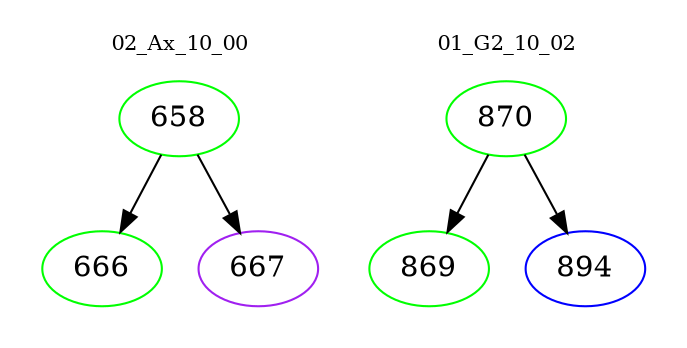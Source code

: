 digraph{
subgraph cluster_0 {
color = white
label = "02_Ax_10_00";
fontsize=10;
T0_658 [label="658", color="green"]
T0_658 -> T0_666 [color="black"]
T0_666 [label="666", color="green"]
T0_658 -> T0_667 [color="black"]
T0_667 [label="667", color="purple"]
}
subgraph cluster_1 {
color = white
label = "01_G2_10_02";
fontsize=10;
T1_870 [label="870", color="green"]
T1_870 -> T1_869 [color="black"]
T1_869 [label="869", color="green"]
T1_870 -> T1_894 [color="black"]
T1_894 [label="894", color="blue"]
}
}
